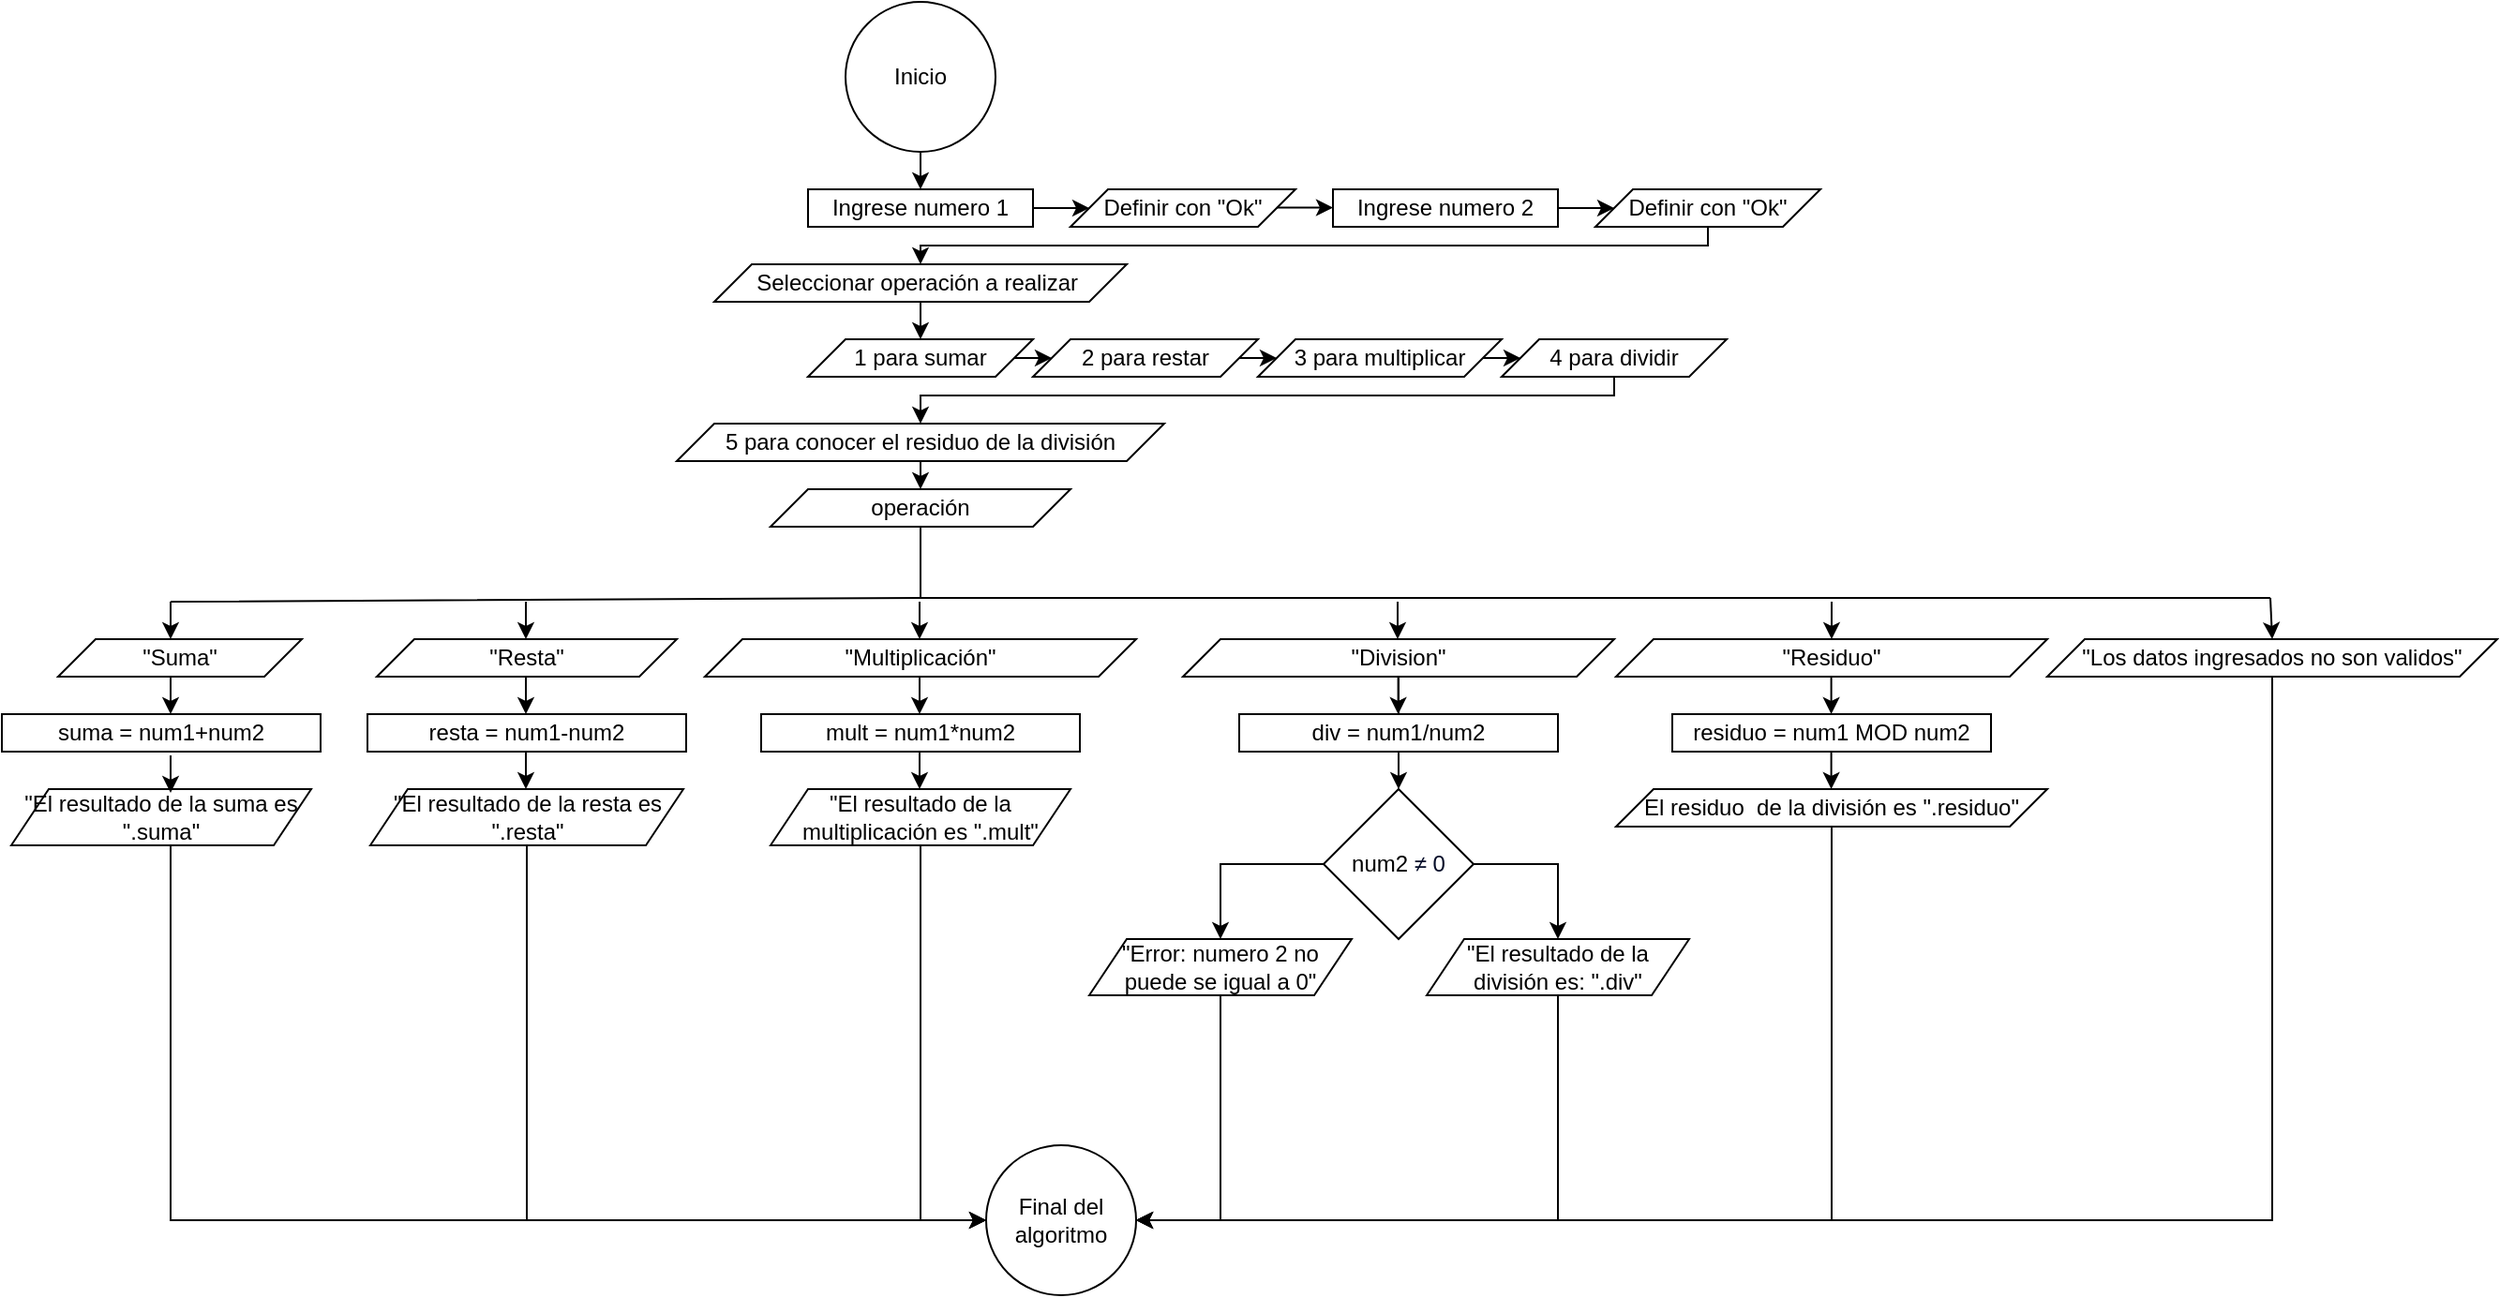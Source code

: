 <mxfile version="24.0.2" type="device">
  <diagram id="C5RBs43oDa-KdzZeNtuy" name="Page-1">
    <mxGraphModel dx="1927" dy="1754" grid="1" gridSize="10" guides="1" tooltips="1" connect="1" arrows="1" fold="1" page="1" pageScale="1" pageWidth="827" pageHeight="1169" math="0" shadow="0">
      <root>
        <mxCell id="WIyWlLk6GJQsqaUBKTNV-0" />
        <mxCell id="WIyWlLk6GJQsqaUBKTNV-1" parent="WIyWlLk6GJQsqaUBKTNV-0" />
        <mxCell id="WIyWlLk6GJQsqaUBKTNV-2" value="" style="rounded=0;html=1;jettySize=auto;orthogonalLoop=1;fontSize=11;endArrow=block;endFill=0;endSize=8;strokeWidth=1;shadow=0;labelBackgroundColor=none;edgeStyle=orthogonalEdgeStyle;" parent="WIyWlLk6GJQsqaUBKTNV-1" target="WIyWlLk6GJQsqaUBKTNV-6" edge="1">
          <mxGeometry relative="1" as="geometry">
            <mxPoint x="220" y="150" as="sourcePoint" />
          </mxGeometry>
        </mxCell>
        <mxCell id="WIyWlLk6GJQsqaUBKTNV-4" value="Yes" style="rounded=0;html=1;jettySize=auto;orthogonalLoop=1;fontSize=11;endArrow=block;endFill=0;endSize=8;strokeWidth=1;shadow=0;labelBackgroundColor=none;edgeStyle=orthogonalEdgeStyle;" parent="WIyWlLk6GJQsqaUBKTNV-1" target="WIyWlLk6GJQsqaUBKTNV-10" edge="1">
          <mxGeometry y="20" relative="1" as="geometry">
            <mxPoint as="offset" />
            <mxPoint x="220" y="280" as="sourcePoint" />
          </mxGeometry>
        </mxCell>
        <mxCell id="WIyWlLk6GJQsqaUBKTNV-5" value="No" style="edgeStyle=orthogonalEdgeStyle;rounded=0;html=1;jettySize=auto;orthogonalLoop=1;fontSize=11;endArrow=block;endFill=0;endSize=8;strokeWidth=1;shadow=0;labelBackgroundColor=none;" parent="WIyWlLk6GJQsqaUBKTNV-1" target="WIyWlLk6GJQsqaUBKTNV-7" edge="1">
          <mxGeometry y="10" relative="1" as="geometry">
            <mxPoint as="offset" />
            <mxPoint x="270" y="240" as="sourcePoint" />
          </mxGeometry>
        </mxCell>
        <mxCell id="WIyWlLk6GJQsqaUBKTNV-8" value="No" style="rounded=0;html=1;jettySize=auto;orthogonalLoop=1;fontSize=11;endArrow=block;endFill=0;endSize=8;strokeWidth=1;shadow=0;labelBackgroundColor=none;edgeStyle=orthogonalEdgeStyle;" parent="WIyWlLk6GJQsqaUBKTNV-1" target="WIyWlLk6GJQsqaUBKTNV-11" edge="1">
          <mxGeometry x="0.333" y="20" relative="1" as="geometry">
            <mxPoint as="offset" />
            <mxPoint x="220" y="370" as="sourcePoint" />
          </mxGeometry>
        </mxCell>
        <mxCell id="WIyWlLk6GJQsqaUBKTNV-9" value="Yes" style="edgeStyle=orthogonalEdgeStyle;rounded=0;html=1;jettySize=auto;orthogonalLoop=1;fontSize=11;endArrow=block;endFill=0;endSize=8;strokeWidth=1;shadow=0;labelBackgroundColor=none;" parent="WIyWlLk6GJQsqaUBKTNV-1" source="WIyWlLk6GJQsqaUBKTNV-10" edge="1">
          <mxGeometry y="10" relative="1" as="geometry">
            <mxPoint as="offset" />
            <mxPoint x="320" y="330" as="targetPoint" />
          </mxGeometry>
        </mxCell>
        <mxCell id="ZXpBEoS9UiDY2kDgBbUe-1" value="Inicio" style="ellipse;whiteSpace=wrap;html=1;aspect=fixed;" vertex="1" parent="WIyWlLk6GJQsqaUBKTNV-1">
          <mxGeometry x="360" y="-40" width="80" height="80" as="geometry" />
        </mxCell>
        <mxCell id="ZXpBEoS9UiDY2kDgBbUe-3" value="" style="endArrow=classic;html=1;rounded=0;" edge="1" parent="WIyWlLk6GJQsqaUBKTNV-1" source="ZXpBEoS9UiDY2kDgBbUe-1">
          <mxGeometry width="50" height="50" relative="1" as="geometry">
            <mxPoint x="390" y="200" as="sourcePoint" />
            <mxPoint x="400" y="60" as="targetPoint" />
          </mxGeometry>
        </mxCell>
        <mxCell id="ZXpBEoS9UiDY2kDgBbUe-4" value="Ingrese numero 1" style="rounded=0;whiteSpace=wrap;html=1;" vertex="1" parent="WIyWlLk6GJQsqaUBKTNV-1">
          <mxGeometry x="340" y="60" width="120" height="20" as="geometry" />
        </mxCell>
        <mxCell id="ZXpBEoS9UiDY2kDgBbUe-5" value="Definir con &quot;Ok&quot;" style="shape=parallelogram;perimeter=parallelogramPerimeter;whiteSpace=wrap;html=1;fixedSize=1;" vertex="1" parent="WIyWlLk6GJQsqaUBKTNV-1">
          <mxGeometry x="480" y="60" width="120" height="20" as="geometry" />
        </mxCell>
        <mxCell id="ZXpBEoS9UiDY2kDgBbUe-6" value="" style="endArrow=classic;html=1;rounded=0;exitX=1;exitY=0.5;exitDx=0;exitDy=0;entryX=0;entryY=0.5;entryDx=0;entryDy=0;" edge="1" parent="WIyWlLk6GJQsqaUBKTNV-1" source="ZXpBEoS9UiDY2kDgBbUe-4" target="ZXpBEoS9UiDY2kDgBbUe-5">
          <mxGeometry width="50" height="50" relative="1" as="geometry">
            <mxPoint x="460" y="140" as="sourcePoint" />
            <mxPoint x="510" y="90" as="targetPoint" />
          </mxGeometry>
        </mxCell>
        <mxCell id="ZXpBEoS9UiDY2kDgBbUe-8" value="Ingrese numero 2" style="rounded=0;whiteSpace=wrap;html=1;" vertex="1" parent="WIyWlLk6GJQsqaUBKTNV-1">
          <mxGeometry x="620" y="60" width="120" height="20" as="geometry" />
        </mxCell>
        <mxCell id="ZXpBEoS9UiDY2kDgBbUe-9" value="Definir con &quot;Ok&quot;" style="shape=parallelogram;perimeter=parallelogramPerimeter;whiteSpace=wrap;html=1;fixedSize=1;" vertex="1" parent="WIyWlLk6GJQsqaUBKTNV-1">
          <mxGeometry x="760" y="60" width="120" height="20" as="geometry" />
        </mxCell>
        <mxCell id="ZXpBEoS9UiDY2kDgBbUe-10" value="" style="endArrow=classic;html=1;rounded=0;exitX=1;exitY=0.5;exitDx=0;exitDy=0;entryX=0;entryY=0.5;entryDx=0;entryDy=0;" edge="1" parent="WIyWlLk6GJQsqaUBKTNV-1" source="ZXpBEoS9UiDY2kDgBbUe-8" target="ZXpBEoS9UiDY2kDgBbUe-9">
          <mxGeometry width="50" height="50" relative="1" as="geometry">
            <mxPoint x="740" y="140" as="sourcePoint" />
            <mxPoint x="790" y="90" as="targetPoint" />
          </mxGeometry>
        </mxCell>
        <mxCell id="ZXpBEoS9UiDY2kDgBbUe-11" value="" style="endArrow=classic;html=1;rounded=0;exitX=1;exitY=0.5;exitDx=0;exitDy=0;entryX=0;entryY=0.5;entryDx=0;entryDy=0;" edge="1" parent="WIyWlLk6GJQsqaUBKTNV-1">
          <mxGeometry width="50" height="50" relative="1" as="geometry">
            <mxPoint x="590" y="69.75" as="sourcePoint" />
            <mxPoint x="620" y="69.75" as="targetPoint" />
          </mxGeometry>
        </mxCell>
        <mxCell id="ZXpBEoS9UiDY2kDgBbUe-12" value="" style="endArrow=classic;html=1;rounded=0;exitX=0.5;exitY=1;exitDx=0;exitDy=0;" edge="1" parent="WIyWlLk6GJQsqaUBKTNV-1" source="ZXpBEoS9UiDY2kDgBbUe-9">
          <mxGeometry width="50" height="50" relative="1" as="geometry">
            <mxPoint x="620" y="140" as="sourcePoint" />
            <mxPoint x="400" y="100" as="targetPoint" />
            <Array as="points">
              <mxPoint x="820" y="90" />
              <mxPoint x="400" y="90" />
            </Array>
          </mxGeometry>
        </mxCell>
        <mxCell id="ZXpBEoS9UiDY2kDgBbUe-13" value="Seleccionar operación a realizar&amp;nbsp;" style="shape=parallelogram;perimeter=parallelogramPerimeter;whiteSpace=wrap;html=1;fixedSize=1;" vertex="1" parent="WIyWlLk6GJQsqaUBKTNV-1">
          <mxGeometry x="290" y="100" width="220" height="20" as="geometry" />
        </mxCell>
        <mxCell id="ZXpBEoS9UiDY2kDgBbUe-14" value="" style="endArrow=classic;html=1;rounded=0;exitX=0.5;exitY=1;exitDx=0;exitDy=0;" edge="1" parent="WIyWlLk6GJQsqaUBKTNV-1" source="ZXpBEoS9UiDY2kDgBbUe-13">
          <mxGeometry width="50" height="50" relative="1" as="geometry">
            <mxPoint x="420" y="130" as="sourcePoint" />
            <mxPoint x="400" y="140" as="targetPoint" />
          </mxGeometry>
        </mxCell>
        <mxCell id="ZXpBEoS9UiDY2kDgBbUe-15" value="1 para sumar" style="shape=parallelogram;perimeter=parallelogramPerimeter;whiteSpace=wrap;html=1;fixedSize=1;" vertex="1" parent="WIyWlLk6GJQsqaUBKTNV-1">
          <mxGeometry x="340" y="140" width="120" height="20" as="geometry" />
        </mxCell>
        <mxCell id="ZXpBEoS9UiDY2kDgBbUe-16" value="2 para restar" style="shape=parallelogram;perimeter=parallelogramPerimeter;whiteSpace=wrap;html=1;fixedSize=1;" vertex="1" parent="WIyWlLk6GJQsqaUBKTNV-1">
          <mxGeometry x="460" y="140" width="120" height="20" as="geometry" />
        </mxCell>
        <mxCell id="ZXpBEoS9UiDY2kDgBbUe-17" value="" style="endArrow=classic;html=1;rounded=0;exitX=1;exitY=0.5;exitDx=0;exitDy=0;" edge="1" parent="WIyWlLk6GJQsqaUBKTNV-1" source="ZXpBEoS9UiDY2kDgBbUe-15" target="ZXpBEoS9UiDY2kDgBbUe-16">
          <mxGeometry width="50" height="50" relative="1" as="geometry">
            <mxPoint x="451" y="150" as="sourcePoint" />
            <mxPoint x="451" y="170" as="targetPoint" />
          </mxGeometry>
        </mxCell>
        <mxCell id="ZXpBEoS9UiDY2kDgBbUe-18" value="3 para multiplicar" style="shape=parallelogram;perimeter=parallelogramPerimeter;whiteSpace=wrap;html=1;fixedSize=1;" vertex="1" parent="WIyWlLk6GJQsqaUBKTNV-1">
          <mxGeometry x="580" y="140" width="130" height="20" as="geometry" />
        </mxCell>
        <mxCell id="ZXpBEoS9UiDY2kDgBbUe-19" value="" style="endArrow=classic;html=1;rounded=0;exitX=1;exitY=0.5;exitDx=0;exitDy=0;entryX=0;entryY=0.5;entryDx=0;entryDy=0;" edge="1" parent="WIyWlLk6GJQsqaUBKTNV-1" target="ZXpBEoS9UiDY2kDgBbUe-18" source="ZXpBEoS9UiDY2kDgBbUe-16">
          <mxGeometry width="50" height="50" relative="1" as="geometry">
            <mxPoint x="570" y="150" as="sourcePoint" />
            <mxPoint x="571" y="170" as="targetPoint" />
          </mxGeometry>
        </mxCell>
        <mxCell id="ZXpBEoS9UiDY2kDgBbUe-20" value="4 para dividir" style="shape=parallelogram;perimeter=parallelogramPerimeter;whiteSpace=wrap;html=1;fixedSize=1;" vertex="1" parent="WIyWlLk6GJQsqaUBKTNV-1">
          <mxGeometry x="710" y="140" width="120" height="20" as="geometry" />
        </mxCell>
        <mxCell id="ZXpBEoS9UiDY2kDgBbUe-21" value="" style="endArrow=classic;html=1;rounded=0;entryX=0;entryY=0.5;entryDx=0;entryDy=0;" edge="1" parent="WIyWlLk6GJQsqaUBKTNV-1" target="ZXpBEoS9UiDY2kDgBbUe-20" source="ZXpBEoS9UiDY2kDgBbUe-18">
          <mxGeometry width="50" height="50" relative="1" as="geometry">
            <mxPoint x="700" y="150" as="sourcePoint" />
            <mxPoint x="720" y="150" as="targetPoint" />
          </mxGeometry>
        </mxCell>
        <mxCell id="ZXpBEoS9UiDY2kDgBbUe-22" value="" style="endArrow=classic;html=1;rounded=0;exitX=0.5;exitY=1;exitDx=0;exitDy=0;entryX=0.5;entryY=0;entryDx=0;entryDy=0;" edge="1" parent="WIyWlLk6GJQsqaUBKTNV-1" source="ZXpBEoS9UiDY2kDgBbUe-20" target="ZXpBEoS9UiDY2kDgBbUe-23">
          <mxGeometry width="50" height="50" relative="1" as="geometry">
            <mxPoint x="820" y="160" as="sourcePoint" />
            <mxPoint x="400" y="180" as="targetPoint" />
            <Array as="points">
              <mxPoint x="770" y="170" />
              <mxPoint x="400" y="170" />
            </Array>
          </mxGeometry>
        </mxCell>
        <mxCell id="ZXpBEoS9UiDY2kDgBbUe-23" value="5 para conocer el residuo de la división" style="shape=parallelogram;perimeter=parallelogramPerimeter;whiteSpace=wrap;html=1;fixedSize=1;" vertex="1" parent="WIyWlLk6GJQsqaUBKTNV-1">
          <mxGeometry x="270" y="185" width="260" height="20" as="geometry" />
        </mxCell>
        <mxCell id="ZXpBEoS9UiDY2kDgBbUe-24" value="" style="endArrow=none;html=1;rounded=0;entryX=0.5;entryY=1;entryDx=0;entryDy=0;" edge="1" parent="WIyWlLk6GJQsqaUBKTNV-1">
          <mxGeometry width="50" height="50" relative="1" as="geometry">
            <mxPoint x="400" y="278" as="sourcePoint" />
            <mxPoint x="400" y="238" as="targetPoint" />
          </mxGeometry>
        </mxCell>
        <mxCell id="ZXpBEoS9UiDY2kDgBbUe-25" value="" style="endArrow=none;html=1;rounded=0;" edge="1" parent="WIyWlLk6GJQsqaUBKTNV-1">
          <mxGeometry width="50" height="50" relative="1" as="geometry">
            <mxPoint y="280" as="sourcePoint" />
            <mxPoint x="1120" y="278" as="targetPoint" />
            <Array as="points">
              <mxPoint x="400" y="278" />
            </Array>
          </mxGeometry>
        </mxCell>
        <mxCell id="ZXpBEoS9UiDY2kDgBbUe-26" value="" style="endArrow=classic;html=1;rounded=0;entryX=0.5;entryY=0;entryDx=0;entryDy=0;" edge="1" parent="WIyWlLk6GJQsqaUBKTNV-1" target="ZXpBEoS9UiDY2kDgBbUe-29">
          <mxGeometry width="50" height="50" relative="1" as="geometry">
            <mxPoint x="1120" y="278" as="sourcePoint" />
            <mxPoint x="1121" y="298" as="targetPoint" />
          </mxGeometry>
        </mxCell>
        <mxCell id="ZXpBEoS9UiDY2kDgBbUe-27" value="operación" style="shape=parallelogram;perimeter=parallelogramPerimeter;whiteSpace=wrap;html=1;fixedSize=1;" vertex="1" parent="WIyWlLk6GJQsqaUBKTNV-1">
          <mxGeometry x="320" y="220" width="160" height="20" as="geometry" />
        </mxCell>
        <mxCell id="ZXpBEoS9UiDY2kDgBbUe-28" value="" style="endArrow=classic;html=1;rounded=0;exitX=0.5;exitY=1;exitDx=0;exitDy=0;entryX=0.5;entryY=0;entryDx=0;entryDy=0;" edge="1" parent="WIyWlLk6GJQsqaUBKTNV-1" source="ZXpBEoS9UiDY2kDgBbUe-23" target="ZXpBEoS9UiDY2kDgBbUe-27">
          <mxGeometry width="50" height="50" relative="1" as="geometry">
            <mxPoint x="780" y="170" as="sourcePoint" />
            <mxPoint x="410" y="195" as="targetPoint" />
            <Array as="points" />
          </mxGeometry>
        </mxCell>
        <mxCell id="ZXpBEoS9UiDY2kDgBbUe-87" style="edgeStyle=orthogonalEdgeStyle;rounded=0;orthogonalLoop=1;jettySize=auto;html=1;entryX=1;entryY=0.5;entryDx=0;entryDy=0;" edge="1" parent="WIyWlLk6GJQsqaUBKTNV-1" source="ZXpBEoS9UiDY2kDgBbUe-29" target="ZXpBEoS9UiDY2kDgBbUe-80">
          <mxGeometry relative="1" as="geometry">
            <Array as="points">
              <mxPoint x="1121" y="610" />
            </Array>
          </mxGeometry>
        </mxCell>
        <mxCell id="ZXpBEoS9UiDY2kDgBbUe-29" value="&quot;Los datos ingresados no son validos&quot;" style="shape=parallelogram;perimeter=parallelogramPerimeter;whiteSpace=wrap;html=1;fixedSize=1;" vertex="1" parent="WIyWlLk6GJQsqaUBKTNV-1">
          <mxGeometry x="1001" y="300" width="240" height="20" as="geometry" />
        </mxCell>
        <mxCell id="ZXpBEoS9UiDY2kDgBbUe-30" value="&quot;Residuo&quot;" style="shape=parallelogram;perimeter=parallelogramPerimeter;whiteSpace=wrap;html=1;fixedSize=1;" vertex="1" parent="WIyWlLk6GJQsqaUBKTNV-1">
          <mxGeometry x="771" y="300" width="230" height="20" as="geometry" />
        </mxCell>
        <mxCell id="ZXpBEoS9UiDY2kDgBbUe-31" value="residuo = num1 MOD num2" style="rounded=0;whiteSpace=wrap;html=1;" vertex="1" parent="WIyWlLk6GJQsqaUBKTNV-1">
          <mxGeometry x="801" y="340" width="170" height="20" as="geometry" />
        </mxCell>
        <mxCell id="ZXpBEoS9UiDY2kDgBbUe-86" style="edgeStyle=orthogonalEdgeStyle;rounded=0;orthogonalLoop=1;jettySize=auto;html=1;entryX=1;entryY=0.5;entryDx=0;entryDy=0;" edge="1" parent="WIyWlLk6GJQsqaUBKTNV-1" source="ZXpBEoS9UiDY2kDgBbUe-32" target="ZXpBEoS9UiDY2kDgBbUe-80">
          <mxGeometry relative="1" as="geometry">
            <Array as="points">
              <mxPoint x="886" y="610" />
            </Array>
          </mxGeometry>
        </mxCell>
        <mxCell id="ZXpBEoS9UiDY2kDgBbUe-32" value="El residuo&amp;nbsp; de la división es &quot;.residuo&quot;" style="shape=parallelogram;perimeter=parallelogramPerimeter;whiteSpace=wrap;html=1;fixedSize=1;" vertex="1" parent="WIyWlLk6GJQsqaUBKTNV-1">
          <mxGeometry x="771" y="380" width="230" height="20" as="geometry" />
        </mxCell>
        <mxCell id="ZXpBEoS9UiDY2kDgBbUe-60" value="" style="edgeStyle=orthogonalEdgeStyle;rounded=0;orthogonalLoop=1;jettySize=auto;html=1;" edge="1" parent="WIyWlLk6GJQsqaUBKTNV-1" source="ZXpBEoS9UiDY2kDgBbUe-33" target="ZXpBEoS9UiDY2kDgBbUe-36">
          <mxGeometry relative="1" as="geometry" />
        </mxCell>
        <mxCell id="ZXpBEoS9UiDY2kDgBbUe-33" value="&quot;Division&quot;" style="shape=parallelogram;perimeter=parallelogramPerimeter;whiteSpace=wrap;html=1;fixedSize=1;" vertex="1" parent="WIyWlLk6GJQsqaUBKTNV-1">
          <mxGeometry x="540" y="300" width="230" height="20" as="geometry" />
        </mxCell>
        <mxCell id="ZXpBEoS9UiDY2kDgBbUe-34" value="div = num1/num2" style="rounded=0;whiteSpace=wrap;html=1;" vertex="1" parent="WIyWlLk6GJQsqaUBKTNV-1">
          <mxGeometry x="570" y="340" width="170" height="20" as="geometry" />
        </mxCell>
        <mxCell id="ZXpBEoS9UiDY2kDgBbUe-84" style="edgeStyle=orthogonalEdgeStyle;rounded=0;orthogonalLoop=1;jettySize=auto;html=1;entryX=1;entryY=0.5;entryDx=0;entryDy=0;" edge="1" parent="WIyWlLk6GJQsqaUBKTNV-1" source="ZXpBEoS9UiDY2kDgBbUe-35" target="ZXpBEoS9UiDY2kDgBbUe-80">
          <mxGeometry relative="1" as="geometry" />
        </mxCell>
        <mxCell id="ZXpBEoS9UiDY2kDgBbUe-35" value="&quot;Error: numero 2 no puede se igual a 0&quot;" style="shape=parallelogram;perimeter=parallelogramPerimeter;whiteSpace=wrap;html=1;fixedSize=1;" vertex="1" parent="WIyWlLk6GJQsqaUBKTNV-1">
          <mxGeometry x="490" y="460" width="140" height="30" as="geometry" />
        </mxCell>
        <mxCell id="ZXpBEoS9UiDY2kDgBbUe-36" value="n&lt;font style=&quot;font-size: 12px;&quot;&gt;um2&lt;font style=&quot;font-size: 12px;&quot; face=&quot;Helvetica&quot;&gt;&amp;nbsp;&lt;span style=&quot;color: rgb(4, 12, 40); text-align: left;&quot;&gt;≠ 0&lt;/span&gt;&lt;/font&gt;&lt;/font&gt;" style="rhombus;whiteSpace=wrap;html=1;" vertex="1" parent="WIyWlLk6GJQsqaUBKTNV-1">
          <mxGeometry x="615" y="380" width="80" height="80" as="geometry" />
        </mxCell>
        <mxCell id="ZXpBEoS9UiDY2kDgBbUe-85" style="edgeStyle=orthogonalEdgeStyle;rounded=0;orthogonalLoop=1;jettySize=auto;html=1;entryX=1;entryY=0.5;entryDx=0;entryDy=0;" edge="1" parent="WIyWlLk6GJQsqaUBKTNV-1" source="ZXpBEoS9UiDY2kDgBbUe-37" target="ZXpBEoS9UiDY2kDgBbUe-80">
          <mxGeometry relative="1" as="geometry">
            <Array as="points">
              <mxPoint x="740" y="610" />
            </Array>
          </mxGeometry>
        </mxCell>
        <mxCell id="ZXpBEoS9UiDY2kDgBbUe-37" value="&quot;El resultado de la división es: &quot;.div&quot;" style="shape=parallelogram;perimeter=parallelogramPerimeter;whiteSpace=wrap;html=1;fixedSize=1;" vertex="1" parent="WIyWlLk6GJQsqaUBKTNV-1">
          <mxGeometry x="670" y="460" width="140" height="30" as="geometry" />
        </mxCell>
        <mxCell id="ZXpBEoS9UiDY2kDgBbUe-38" value="&quot;Multiplicación&quot;" style="shape=parallelogram;perimeter=parallelogramPerimeter;whiteSpace=wrap;html=1;fixedSize=1;" vertex="1" parent="WIyWlLk6GJQsqaUBKTNV-1">
          <mxGeometry x="285" y="300" width="230" height="20" as="geometry" />
        </mxCell>
        <mxCell id="ZXpBEoS9UiDY2kDgBbUe-39" value="mult = num1*num2" style="rounded=0;whiteSpace=wrap;html=1;" vertex="1" parent="WIyWlLk6GJQsqaUBKTNV-1">
          <mxGeometry x="315" y="340" width="170" height="20" as="geometry" />
        </mxCell>
        <mxCell id="ZXpBEoS9UiDY2kDgBbUe-83" style="edgeStyle=orthogonalEdgeStyle;rounded=0;orthogonalLoop=1;jettySize=auto;html=1;entryX=0;entryY=0.5;entryDx=0;entryDy=0;" edge="1" parent="WIyWlLk6GJQsqaUBKTNV-1" source="ZXpBEoS9UiDY2kDgBbUe-40" target="ZXpBEoS9UiDY2kDgBbUe-80">
          <mxGeometry relative="1" as="geometry" />
        </mxCell>
        <mxCell id="ZXpBEoS9UiDY2kDgBbUe-40" value="&quot;El resultado de la multiplicación es &quot;.mult&quot;" style="shape=parallelogram;perimeter=parallelogramPerimeter;whiteSpace=wrap;html=1;fixedSize=1;" vertex="1" parent="WIyWlLk6GJQsqaUBKTNV-1">
          <mxGeometry x="320" y="380" width="160" height="30" as="geometry" />
        </mxCell>
        <mxCell id="ZXpBEoS9UiDY2kDgBbUe-47" value="&quot;Resta&quot;" style="shape=parallelogram;perimeter=parallelogramPerimeter;whiteSpace=wrap;html=1;fixedSize=1;" vertex="1" parent="WIyWlLk6GJQsqaUBKTNV-1">
          <mxGeometry x="110" y="300" width="160" height="20" as="geometry" />
        </mxCell>
        <mxCell id="ZXpBEoS9UiDY2kDgBbUe-48" value="resta = num1-num2" style="rounded=0;whiteSpace=wrap;html=1;" vertex="1" parent="WIyWlLk6GJQsqaUBKTNV-1">
          <mxGeometry x="105" y="340" width="170" height="20" as="geometry" />
        </mxCell>
        <mxCell id="ZXpBEoS9UiDY2kDgBbUe-82" style="edgeStyle=orthogonalEdgeStyle;rounded=0;orthogonalLoop=1;jettySize=auto;html=1;entryX=0;entryY=0.5;entryDx=0;entryDy=0;" edge="1" parent="WIyWlLk6GJQsqaUBKTNV-1" source="ZXpBEoS9UiDY2kDgBbUe-49" target="ZXpBEoS9UiDY2kDgBbUe-80">
          <mxGeometry relative="1" as="geometry">
            <Array as="points">
              <mxPoint x="190" y="610" />
            </Array>
          </mxGeometry>
        </mxCell>
        <mxCell id="ZXpBEoS9UiDY2kDgBbUe-49" value="&quot;El resultado de la resta es &quot;.resta&quot;" style="shape=parallelogram;perimeter=parallelogramPerimeter;whiteSpace=wrap;html=1;fixedSize=1;" vertex="1" parent="WIyWlLk6GJQsqaUBKTNV-1">
          <mxGeometry x="106.5" y="380" width="167" height="30" as="geometry" />
        </mxCell>
        <mxCell id="ZXpBEoS9UiDY2kDgBbUe-50" value="&quot;Suma&quot;" style="shape=parallelogram;perimeter=parallelogramPerimeter;whiteSpace=wrap;html=1;fixedSize=1;" vertex="1" parent="WIyWlLk6GJQsqaUBKTNV-1">
          <mxGeometry x="-60" y="300" width="130" height="20" as="geometry" />
        </mxCell>
        <mxCell id="ZXpBEoS9UiDY2kDgBbUe-51" value="suma = num1+num2" style="rounded=0;whiteSpace=wrap;html=1;" vertex="1" parent="WIyWlLk6GJQsqaUBKTNV-1">
          <mxGeometry x="-90" y="340" width="170" height="20" as="geometry" />
        </mxCell>
        <mxCell id="ZXpBEoS9UiDY2kDgBbUe-81" style="edgeStyle=orthogonalEdgeStyle;rounded=0;orthogonalLoop=1;jettySize=auto;html=1;entryX=0;entryY=0.5;entryDx=0;entryDy=0;" edge="1" parent="WIyWlLk6GJQsqaUBKTNV-1" source="ZXpBEoS9UiDY2kDgBbUe-52" target="ZXpBEoS9UiDY2kDgBbUe-80">
          <mxGeometry relative="1" as="geometry">
            <Array as="points">
              <mxPoint y="610" />
            </Array>
          </mxGeometry>
        </mxCell>
        <mxCell id="ZXpBEoS9UiDY2kDgBbUe-52" value="&quot;El resultado de la suma es &quot;.suma&quot;" style="shape=parallelogram;perimeter=parallelogramPerimeter;whiteSpace=wrap;html=1;fixedSize=1;" vertex="1" parent="WIyWlLk6GJQsqaUBKTNV-1">
          <mxGeometry x="-85" y="380" width="160" height="30" as="geometry" />
        </mxCell>
        <mxCell id="ZXpBEoS9UiDY2kDgBbUe-55" value="" style="endArrow=classic;html=1;rounded=0;entryX=0.5;entryY=0;entryDx=0;entryDy=0;" edge="1" parent="WIyWlLk6GJQsqaUBKTNV-1" target="ZXpBEoS9UiDY2kDgBbUe-30">
          <mxGeometry width="50" height="50" relative="1" as="geometry">
            <mxPoint x="886" y="280" as="sourcePoint" />
            <mxPoint x="900" y="300" as="targetPoint" />
            <Array as="points">
              <mxPoint x="886" y="290" />
            </Array>
          </mxGeometry>
        </mxCell>
        <mxCell id="ZXpBEoS9UiDY2kDgBbUe-56" value="" style="endArrow=classic;html=1;rounded=0;entryX=0.5;entryY=0;entryDx=0;entryDy=0;" edge="1" parent="WIyWlLk6GJQsqaUBKTNV-1">
          <mxGeometry width="50" height="50" relative="1" as="geometry">
            <mxPoint x="654.5" y="280" as="sourcePoint" />
            <mxPoint x="654.5" y="300" as="targetPoint" />
            <Array as="points">
              <mxPoint x="654.5" y="290" />
            </Array>
          </mxGeometry>
        </mxCell>
        <mxCell id="ZXpBEoS9UiDY2kDgBbUe-57" value="" style="endArrow=classic;html=1;rounded=0;entryX=0.5;entryY=0;entryDx=0;entryDy=0;" edge="1" parent="WIyWlLk6GJQsqaUBKTNV-1">
          <mxGeometry width="50" height="50" relative="1" as="geometry">
            <mxPoint x="654.8" y="320" as="sourcePoint" />
            <mxPoint x="654.8" y="340" as="targetPoint" />
            <Array as="points">
              <mxPoint x="654.8" y="330" />
            </Array>
          </mxGeometry>
        </mxCell>
        <mxCell id="ZXpBEoS9UiDY2kDgBbUe-58" value="" style="endArrow=classic;html=1;rounded=0;entryX=0.5;entryY=0;entryDx=0;entryDy=0;" edge="1" parent="WIyWlLk6GJQsqaUBKTNV-1">
          <mxGeometry width="50" height="50" relative="1" as="geometry">
            <mxPoint x="885.8" y="320" as="sourcePoint" />
            <mxPoint x="885.8" y="340" as="targetPoint" />
            <Array as="points">
              <mxPoint x="885.8" y="330" />
            </Array>
          </mxGeometry>
        </mxCell>
        <mxCell id="ZXpBEoS9UiDY2kDgBbUe-59" value="" style="endArrow=classic;html=1;rounded=0;entryX=0.5;entryY=0;entryDx=0;entryDy=0;" edge="1" parent="WIyWlLk6GJQsqaUBKTNV-1">
          <mxGeometry width="50" height="50" relative="1" as="geometry">
            <mxPoint x="885.8" y="360" as="sourcePoint" />
            <mxPoint x="885.8" y="380" as="targetPoint" />
            <Array as="points">
              <mxPoint x="885.8" y="370" />
            </Array>
          </mxGeometry>
        </mxCell>
        <mxCell id="ZXpBEoS9UiDY2kDgBbUe-63" value="" style="endArrow=classic;html=1;rounded=0;entryX=0.5;entryY=0;entryDx=0;entryDy=0;exitX=1;exitY=0.5;exitDx=0;exitDy=0;" edge="1" parent="WIyWlLk6GJQsqaUBKTNV-1" source="ZXpBEoS9UiDY2kDgBbUe-36" target="ZXpBEoS9UiDY2kDgBbUe-37">
          <mxGeometry width="50" height="50" relative="1" as="geometry">
            <mxPoint x="664.8" y="330" as="sourcePoint" />
            <mxPoint x="664.8" y="350" as="targetPoint" />
            <Array as="points">
              <mxPoint x="740" y="420" />
            </Array>
          </mxGeometry>
        </mxCell>
        <mxCell id="ZXpBEoS9UiDY2kDgBbUe-64" value="" style="endArrow=classic;html=1;rounded=0;entryX=0.5;entryY=0;entryDx=0;entryDy=0;exitX=0;exitY=0.5;exitDx=0;exitDy=0;" edge="1" parent="WIyWlLk6GJQsqaUBKTNV-1" source="ZXpBEoS9UiDY2kDgBbUe-36" target="ZXpBEoS9UiDY2kDgBbUe-35">
          <mxGeometry width="50" height="50" relative="1" as="geometry">
            <mxPoint x="705" y="430" as="sourcePoint" />
            <mxPoint x="750" y="460" as="targetPoint" />
            <Array as="points">
              <mxPoint x="560" y="420" />
            </Array>
          </mxGeometry>
        </mxCell>
        <mxCell id="ZXpBEoS9UiDY2kDgBbUe-65" value="" style="endArrow=classic;html=1;rounded=0;entryX=0.5;entryY=0;entryDx=0;entryDy=0;" edge="1" parent="WIyWlLk6GJQsqaUBKTNV-1">
          <mxGeometry width="50" height="50" relative="1" as="geometry">
            <mxPoint x="399.5" y="280" as="sourcePoint" />
            <mxPoint x="399.5" y="300" as="targetPoint" />
            <Array as="points">
              <mxPoint x="399.5" y="290" />
            </Array>
          </mxGeometry>
        </mxCell>
        <mxCell id="ZXpBEoS9UiDY2kDgBbUe-68" value="" style="endArrow=classic;html=1;rounded=0;entryX=0.5;entryY=0;entryDx=0;entryDy=0;" edge="1" parent="WIyWlLk6GJQsqaUBKTNV-1">
          <mxGeometry width="50" height="50" relative="1" as="geometry">
            <mxPoint x="399.5" y="320" as="sourcePoint" />
            <mxPoint x="399.5" y="340" as="targetPoint" />
            <Array as="points">
              <mxPoint x="399.5" y="330" />
            </Array>
          </mxGeometry>
        </mxCell>
        <mxCell id="ZXpBEoS9UiDY2kDgBbUe-71" value="" style="endArrow=classic;html=1;rounded=0;entryX=0.5;entryY=0;entryDx=0;entryDy=0;" edge="1" parent="WIyWlLk6GJQsqaUBKTNV-1">
          <mxGeometry width="50" height="50" relative="1" as="geometry">
            <mxPoint x="399.5" y="360" as="sourcePoint" />
            <mxPoint x="399.5" y="380" as="targetPoint" />
            <Array as="points">
              <mxPoint x="399.5" y="370" />
            </Array>
          </mxGeometry>
        </mxCell>
        <mxCell id="ZXpBEoS9UiDY2kDgBbUe-72" value="" style="endArrow=classic;html=1;rounded=0;entryX=0.5;entryY=0;entryDx=0;entryDy=0;" edge="1" parent="WIyWlLk6GJQsqaUBKTNV-1">
          <mxGeometry width="50" height="50" relative="1" as="geometry">
            <mxPoint x="189.5" y="280" as="sourcePoint" />
            <mxPoint x="189.5" y="300" as="targetPoint" />
            <Array as="points">
              <mxPoint x="189.5" y="290" />
            </Array>
          </mxGeometry>
        </mxCell>
        <mxCell id="ZXpBEoS9UiDY2kDgBbUe-74" value="" style="endArrow=classic;html=1;rounded=0;entryX=0.5;entryY=0;entryDx=0;entryDy=0;" edge="1" parent="WIyWlLk6GJQsqaUBKTNV-1">
          <mxGeometry width="50" height="50" relative="1" as="geometry">
            <mxPoint x="189.5" y="320" as="sourcePoint" />
            <mxPoint x="189.5" y="340" as="targetPoint" />
            <Array as="points">
              <mxPoint x="189.5" y="330" />
            </Array>
          </mxGeometry>
        </mxCell>
        <mxCell id="ZXpBEoS9UiDY2kDgBbUe-75" value="" style="endArrow=classic;html=1;rounded=0;entryX=0.5;entryY=0;entryDx=0;entryDy=0;" edge="1" parent="WIyWlLk6GJQsqaUBKTNV-1">
          <mxGeometry width="50" height="50" relative="1" as="geometry">
            <mxPoint x="189.5" y="360" as="sourcePoint" />
            <mxPoint x="189.5" y="380" as="targetPoint" />
            <Array as="points">
              <mxPoint x="189.5" y="370" />
            </Array>
          </mxGeometry>
        </mxCell>
        <mxCell id="ZXpBEoS9UiDY2kDgBbUe-76" value="" style="endArrow=classic;html=1;rounded=0;entryX=0.5;entryY=0;entryDx=0;entryDy=0;" edge="1" parent="WIyWlLk6GJQsqaUBKTNV-1">
          <mxGeometry width="50" height="50" relative="1" as="geometry">
            <mxPoint y="280" as="sourcePoint" />
            <mxPoint y="300" as="targetPoint" />
            <Array as="points">
              <mxPoint y="290" />
            </Array>
          </mxGeometry>
        </mxCell>
        <mxCell id="ZXpBEoS9UiDY2kDgBbUe-78" value="" style="endArrow=classic;html=1;rounded=0;entryX=0.5;entryY=0;entryDx=0;entryDy=0;" edge="1" parent="WIyWlLk6GJQsqaUBKTNV-1">
          <mxGeometry width="50" height="50" relative="1" as="geometry">
            <mxPoint y="320" as="sourcePoint" />
            <mxPoint y="340" as="targetPoint" />
            <Array as="points">
              <mxPoint y="330" />
            </Array>
          </mxGeometry>
        </mxCell>
        <mxCell id="ZXpBEoS9UiDY2kDgBbUe-79" value="" style="endArrow=classic;html=1;rounded=0;entryX=0.5;entryY=0;entryDx=0;entryDy=0;" edge="1" parent="WIyWlLk6GJQsqaUBKTNV-1">
          <mxGeometry width="50" height="50" relative="1" as="geometry">
            <mxPoint y="362" as="sourcePoint" />
            <mxPoint y="382" as="targetPoint" />
            <Array as="points">
              <mxPoint y="372" />
            </Array>
          </mxGeometry>
        </mxCell>
        <mxCell id="ZXpBEoS9UiDY2kDgBbUe-80" value="Final del algoritmo" style="ellipse;whiteSpace=wrap;html=1;aspect=fixed;" vertex="1" parent="WIyWlLk6GJQsqaUBKTNV-1">
          <mxGeometry x="435" y="570" width="80" height="80" as="geometry" />
        </mxCell>
      </root>
    </mxGraphModel>
  </diagram>
</mxfile>
